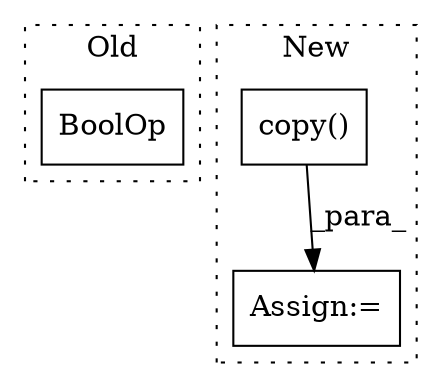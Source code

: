 digraph G {
subgraph cluster0 {
1 [label="BoolOp" a="72" s="6712" l="58" shape="box"];
label = "Old";
style="dotted";
}
subgraph cluster1 {
2 [label="copy()" a="75" s="7066" l="29" shape="box"];
3 [label="Assign:=" a="68" s="7063" l="3" shape="box"];
label = "New";
style="dotted";
}
2 -> 3 [label="_para_"];
}